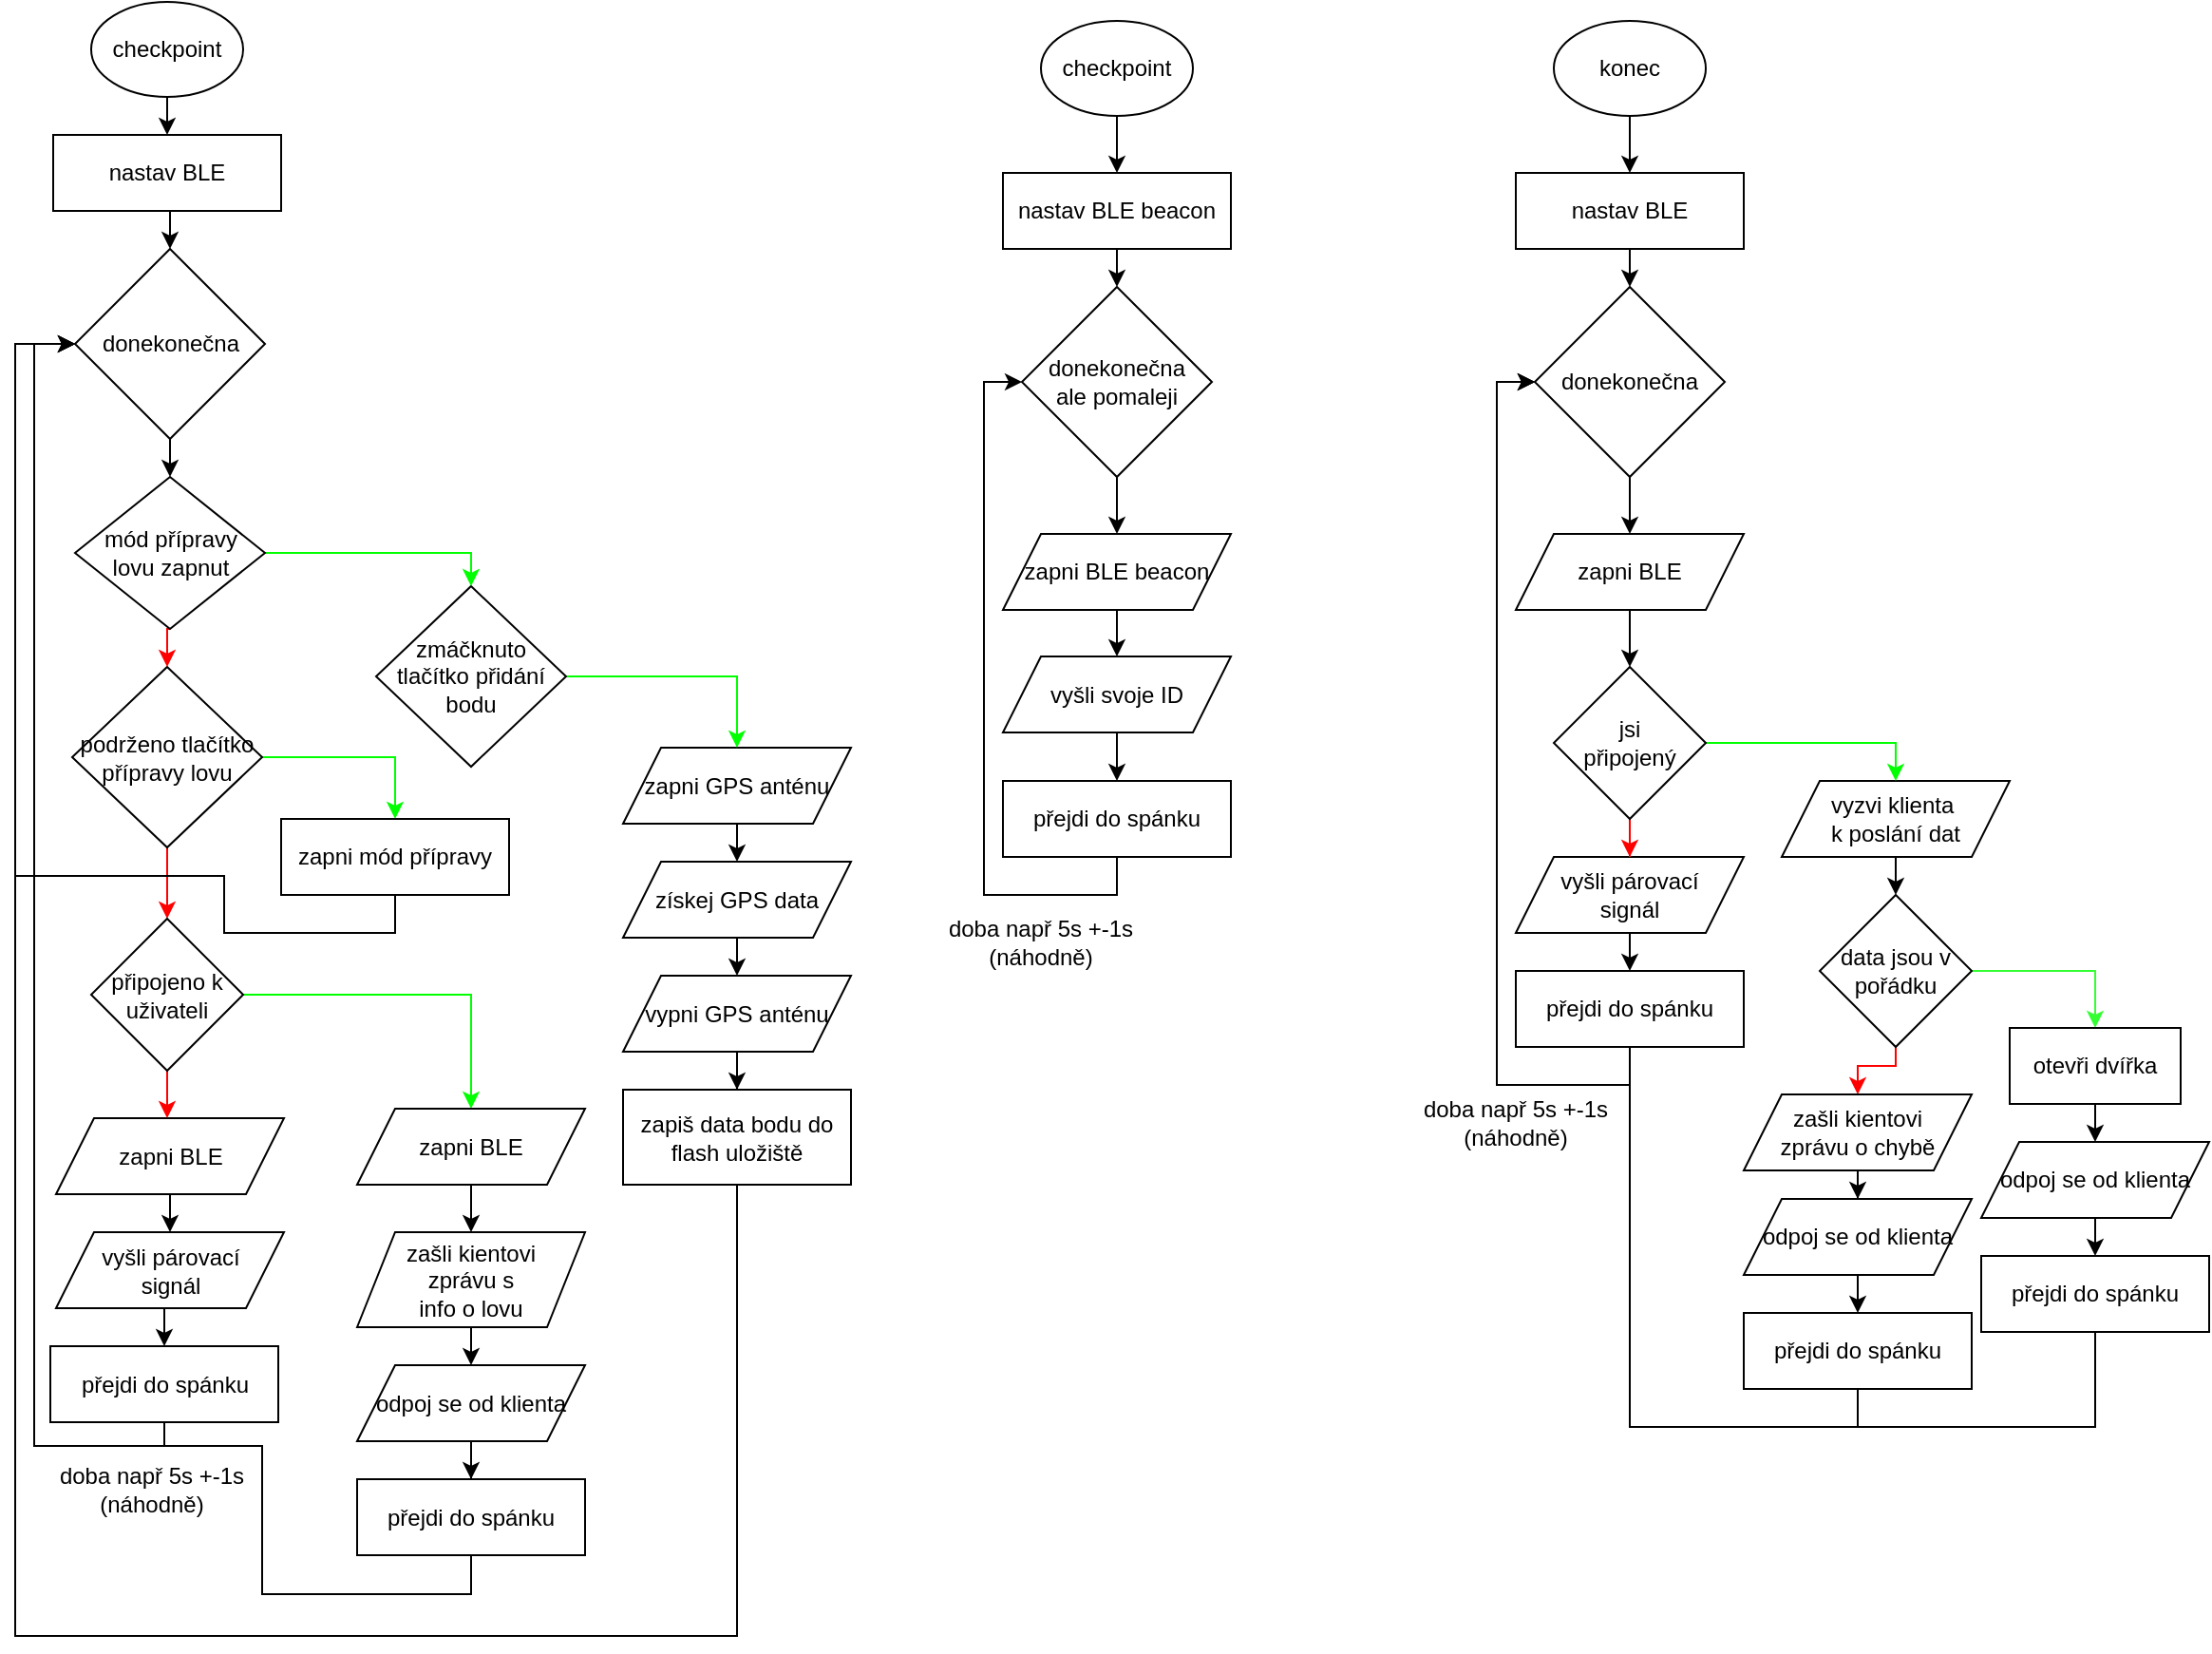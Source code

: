 <mxfile version="24.7.17">
  <diagram name="Page-1" id="eODsZHfyAk8XZdAAYMWP">
    <mxGraphModel dx="1593" dy="827" grid="1" gridSize="10" guides="1" tooltips="1" connect="1" arrows="1" fold="1" page="1" pageScale="1" pageWidth="827" pageHeight="1169" math="0" shadow="0">
      <root>
        <mxCell id="0" />
        <mxCell id="1" parent="0" />
        <mxCell id="meK3nM89204dYSEs8Aw3-12" style="edgeStyle=orthogonalEdgeStyle;rounded=0;orthogonalLoop=1;jettySize=auto;html=1;exitX=0.5;exitY=1;exitDx=0;exitDy=0;entryX=0.5;entryY=0;entryDx=0;entryDy=0;" parent="1" source="meK3nM89204dYSEs8Aw3-1" target="meK3nM89204dYSEs8Aw3-4" edge="1">
          <mxGeometry relative="1" as="geometry" />
        </mxCell>
        <mxCell id="meK3nM89204dYSEs8Aw3-1" value="&lt;div&gt;checkpoin&lt;span style=&quot;background-color: initial;&quot;&gt;t&lt;/span&gt;&lt;/div&gt;" style="ellipse;whiteSpace=wrap;html=1;" parent="1" vertex="1">
          <mxGeometry x="250" y="210" width="80" height="50" as="geometry" />
        </mxCell>
        <mxCell id="meK3nM89204dYSEs8Aw3-14" style="edgeStyle=orthogonalEdgeStyle;rounded=0;orthogonalLoop=1;jettySize=auto;html=1;exitX=0.5;exitY=1;exitDx=0;exitDy=0;entryX=0.5;entryY=0;entryDx=0;entryDy=0;" parent="1" source="meK3nM89204dYSEs8Aw3-2" target="meK3nM89204dYSEs8Aw3-6" edge="1">
          <mxGeometry relative="1" as="geometry" />
        </mxCell>
        <mxCell id="meK3nM89204dYSEs8Aw3-2" value="donekonečna&lt;div&gt;ale pomaleji&lt;/div&gt;" style="rhombus;whiteSpace=wrap;html=1;" parent="1" vertex="1">
          <mxGeometry x="240" y="350" width="100" height="100" as="geometry" />
        </mxCell>
        <mxCell id="meK3nM89204dYSEs8Aw3-13" style="edgeStyle=orthogonalEdgeStyle;rounded=0;orthogonalLoop=1;jettySize=auto;html=1;exitX=0.5;exitY=1;exitDx=0;exitDy=0;entryX=0.5;entryY=0;entryDx=0;entryDy=0;" parent="1" source="meK3nM89204dYSEs8Aw3-4" target="meK3nM89204dYSEs8Aw3-2" edge="1">
          <mxGeometry relative="1" as="geometry" />
        </mxCell>
        <mxCell id="meK3nM89204dYSEs8Aw3-4" value="nastav BLE beacon" style="rounded=0;whiteSpace=wrap;html=1;" parent="1" vertex="1">
          <mxGeometry x="230" y="290" width="120" height="40" as="geometry" />
        </mxCell>
        <mxCell id="meK3nM89204dYSEs8Aw3-15" style="edgeStyle=orthogonalEdgeStyle;rounded=0;orthogonalLoop=1;jettySize=auto;html=1;exitX=0.5;exitY=1;exitDx=0;exitDy=0;entryX=0.5;entryY=0;entryDx=0;entryDy=0;" parent="1" source="meK3nM89204dYSEs8Aw3-6" target="meK3nM89204dYSEs8Aw3-7" edge="1">
          <mxGeometry relative="1" as="geometry" />
        </mxCell>
        <mxCell id="meK3nM89204dYSEs8Aw3-6" value="zapni BLE beacon" style="shape=parallelogram;perimeter=parallelogramPerimeter;whiteSpace=wrap;html=1;fixedSize=1;" parent="1" vertex="1">
          <mxGeometry x="230" y="480" width="120" height="40" as="geometry" />
        </mxCell>
        <mxCell id="b0Otqnt1lSSFzkmwzTOg-22" style="edgeStyle=orthogonalEdgeStyle;rounded=0;orthogonalLoop=1;jettySize=auto;html=1;exitX=0.5;exitY=1;exitDx=0;exitDy=0;entryX=0.5;entryY=0;entryDx=0;entryDy=0;" parent="1" source="meK3nM89204dYSEs8Aw3-7" target="b0Otqnt1lSSFzkmwzTOg-21" edge="1">
          <mxGeometry relative="1" as="geometry" />
        </mxCell>
        <mxCell id="meK3nM89204dYSEs8Aw3-7" value="vyšli svoje ID" style="shape=parallelogram;perimeter=parallelogramPerimeter;whiteSpace=wrap;html=1;fixedSize=1;" parent="1" vertex="1">
          <mxGeometry x="230" y="544.5" width="120" height="40" as="geometry" />
        </mxCell>
        <mxCell id="meK3nM89204dYSEs8Aw3-11" value="doba např 5s +-1s (náhodně)" style="text;html=1;align=center;verticalAlign=middle;whiteSpace=wrap;rounded=0;" parent="1" vertex="1">
          <mxGeometry x="200" y="680" width="100" height="30" as="geometry" />
        </mxCell>
        <mxCell id="b0Otqnt1lSSFzkmwzTOg-1" style="edgeStyle=orthogonalEdgeStyle;rounded=0;orthogonalLoop=1;jettySize=auto;html=1;exitX=0.5;exitY=1;exitDx=0;exitDy=0;entryX=0.5;entryY=0;entryDx=0;entryDy=0;" parent="1" source="b0Otqnt1lSSFzkmwzTOg-2" target="b0Otqnt1lSSFzkmwzTOg-6" edge="1">
          <mxGeometry relative="1" as="geometry" />
        </mxCell>
        <mxCell id="b0Otqnt1lSSFzkmwzTOg-2" value="&lt;div&gt;konec&lt;/div&gt;" style="ellipse;whiteSpace=wrap;html=1;" parent="1" vertex="1">
          <mxGeometry x="520" y="210" width="80" height="50" as="geometry" />
        </mxCell>
        <mxCell id="b0Otqnt1lSSFzkmwzTOg-3" style="edgeStyle=orthogonalEdgeStyle;rounded=0;orthogonalLoop=1;jettySize=auto;html=1;exitX=0.5;exitY=1;exitDx=0;exitDy=0;entryX=0.5;entryY=0;entryDx=0;entryDy=0;" parent="1" source="b0Otqnt1lSSFzkmwzTOg-4" target="b0Otqnt1lSSFzkmwzTOg-8" edge="1">
          <mxGeometry relative="1" as="geometry" />
        </mxCell>
        <mxCell id="b0Otqnt1lSSFzkmwzTOg-4" value="donekonečna" style="rhombus;whiteSpace=wrap;html=1;" parent="1" vertex="1">
          <mxGeometry x="510" y="350" width="100" height="100" as="geometry" />
        </mxCell>
        <mxCell id="b0Otqnt1lSSFzkmwzTOg-5" style="edgeStyle=orthogonalEdgeStyle;rounded=0;orthogonalLoop=1;jettySize=auto;html=1;exitX=0.5;exitY=1;exitDx=0;exitDy=0;entryX=0.5;entryY=0;entryDx=0;entryDy=0;" parent="1" source="b0Otqnt1lSSFzkmwzTOg-6" target="b0Otqnt1lSSFzkmwzTOg-4" edge="1">
          <mxGeometry relative="1" as="geometry" />
        </mxCell>
        <mxCell id="b0Otqnt1lSSFzkmwzTOg-6" value="nastav BLE" style="rounded=0;whiteSpace=wrap;html=1;" parent="1" vertex="1">
          <mxGeometry x="500" y="290" width="120" height="40" as="geometry" />
        </mxCell>
        <mxCell id="b0Otqnt1lSSFzkmwzTOg-17" style="edgeStyle=orthogonalEdgeStyle;rounded=0;orthogonalLoop=1;jettySize=auto;html=1;exitX=0.5;exitY=1;exitDx=0;exitDy=0;entryX=0.5;entryY=0;entryDx=0;entryDy=0;" parent="1" source="b0Otqnt1lSSFzkmwzTOg-8" target="b0Otqnt1lSSFzkmwzTOg-16" edge="1">
          <mxGeometry relative="1" as="geometry" />
        </mxCell>
        <mxCell id="b0Otqnt1lSSFzkmwzTOg-8" value="zapni BLE" style="shape=parallelogram;perimeter=parallelogramPerimeter;whiteSpace=wrap;html=1;fixedSize=1;" parent="1" vertex="1">
          <mxGeometry x="500" y="480" width="120" height="40" as="geometry" />
        </mxCell>
        <mxCell id="b0Otqnt1lSSFzkmwzTOg-25" style="edgeStyle=orthogonalEdgeStyle;rounded=0;orthogonalLoop=1;jettySize=auto;html=1;exitX=0.5;exitY=1;exitDx=0;exitDy=0;entryX=0.5;entryY=0;entryDx=0;entryDy=0;" parent="1" source="b0Otqnt1lSSFzkmwzTOg-10" target="b0Otqnt1lSSFzkmwzTOg-24" edge="1">
          <mxGeometry relative="1" as="geometry" />
        </mxCell>
        <mxCell id="b0Otqnt1lSSFzkmwzTOg-10" value="vyšli párovací&lt;div&gt;signál&lt;/div&gt;" style="shape=parallelogram;perimeter=parallelogramPerimeter;whiteSpace=wrap;html=1;fixedSize=1;" parent="1" vertex="1">
          <mxGeometry x="500" y="650" width="120" height="40" as="geometry" />
        </mxCell>
        <mxCell id="b0Otqnt1lSSFzkmwzTOg-13" value="doba např 5s +-1s (náhodně)" style="text;html=1;align=center;verticalAlign=middle;whiteSpace=wrap;rounded=0;" parent="1" vertex="1">
          <mxGeometry x="450" y="775" width="100" height="30" as="geometry" />
        </mxCell>
        <mxCell id="b0Otqnt1lSSFzkmwzTOg-36" style="edgeStyle=orthogonalEdgeStyle;rounded=0;orthogonalLoop=1;jettySize=auto;html=1;exitX=0.5;exitY=1;exitDx=0;exitDy=0;entryX=0.5;entryY=0;entryDx=0;entryDy=0;" parent="1" source="b0Otqnt1lSSFzkmwzTOg-14" target="b0Otqnt1lSSFzkmwzTOg-27" edge="1">
          <mxGeometry relative="1" as="geometry" />
        </mxCell>
        <mxCell id="b0Otqnt1lSSFzkmwzTOg-14" value="vyzvi klienta&amp;nbsp;&lt;div&gt;k poslání dat&lt;/div&gt;" style="shape=parallelogram;perimeter=parallelogramPerimeter;whiteSpace=wrap;html=1;fixedSize=1;" parent="1" vertex="1">
          <mxGeometry x="640" y="610" width="120" height="40" as="geometry" />
        </mxCell>
        <mxCell id="b0Otqnt1lSSFzkmwzTOg-18" style="edgeStyle=orthogonalEdgeStyle;rounded=0;orthogonalLoop=1;jettySize=auto;html=1;exitX=0.5;exitY=1;exitDx=0;exitDy=0;strokeColor=#FF0000;" parent="1" source="b0Otqnt1lSSFzkmwzTOg-16" target="b0Otqnt1lSSFzkmwzTOg-10" edge="1">
          <mxGeometry relative="1" as="geometry" />
        </mxCell>
        <mxCell id="b0Otqnt1lSSFzkmwzTOg-35" style="edgeStyle=orthogonalEdgeStyle;rounded=0;orthogonalLoop=1;jettySize=auto;html=1;exitX=1;exitY=0.5;exitDx=0;exitDy=0;entryX=0.5;entryY=0;entryDx=0;entryDy=0;fillColor=#00FF00;strokeColor=#00FF00;" parent="1" source="b0Otqnt1lSSFzkmwzTOg-16" target="b0Otqnt1lSSFzkmwzTOg-14" edge="1">
          <mxGeometry relative="1" as="geometry" />
        </mxCell>
        <mxCell id="b0Otqnt1lSSFzkmwzTOg-16" value="&lt;div&gt;jsi&lt;/div&gt;připojený" style="rhombus;whiteSpace=wrap;html=1;" parent="1" vertex="1">
          <mxGeometry x="520" y="550" width="80" height="80" as="geometry" />
        </mxCell>
        <mxCell id="b0Otqnt1lSSFzkmwzTOg-23" style="edgeStyle=orthogonalEdgeStyle;rounded=0;orthogonalLoop=1;jettySize=auto;html=1;exitX=0.5;exitY=1;exitDx=0;exitDy=0;entryX=0;entryY=0.5;entryDx=0;entryDy=0;" parent="1" source="b0Otqnt1lSSFzkmwzTOg-21" target="meK3nM89204dYSEs8Aw3-2" edge="1">
          <mxGeometry relative="1" as="geometry" />
        </mxCell>
        <mxCell id="b0Otqnt1lSSFzkmwzTOg-21" value="přejdi do spánku" style="rounded=0;whiteSpace=wrap;html=1;" parent="1" vertex="1">
          <mxGeometry x="230" y="610" width="120" height="40" as="geometry" />
        </mxCell>
        <mxCell id="b0Otqnt1lSSFzkmwzTOg-26" style="edgeStyle=orthogonalEdgeStyle;rounded=0;orthogonalLoop=1;jettySize=auto;html=1;exitX=0.5;exitY=1;exitDx=0;exitDy=0;entryX=0;entryY=0.5;entryDx=0;entryDy=0;" parent="1" source="b0Otqnt1lSSFzkmwzTOg-24" target="b0Otqnt1lSSFzkmwzTOg-4" edge="1">
          <mxGeometry relative="1" as="geometry" />
        </mxCell>
        <mxCell id="b0Otqnt1lSSFzkmwzTOg-24" value="přejdi do spánku" style="rounded=0;whiteSpace=wrap;html=1;" parent="1" vertex="1">
          <mxGeometry x="500" y="710" width="120" height="40" as="geometry" />
        </mxCell>
        <mxCell id="b0Otqnt1lSSFzkmwzTOg-38" style="edgeStyle=orthogonalEdgeStyle;rounded=0;orthogonalLoop=1;jettySize=auto;html=1;exitX=1;exitY=0.5;exitDx=0;exitDy=0;entryX=0.5;entryY=0;entryDx=0;entryDy=0;strokeColor=#33FF33;" parent="1" source="b0Otqnt1lSSFzkmwzTOg-27" target="b0Otqnt1lSSFzkmwzTOg-28" edge="1">
          <mxGeometry relative="1" as="geometry" />
        </mxCell>
        <mxCell id="b0Otqnt1lSSFzkmwzTOg-42" style="edgeStyle=orthogonalEdgeStyle;rounded=0;orthogonalLoop=1;jettySize=auto;html=1;exitX=0.5;exitY=1;exitDx=0;exitDy=0;entryX=0.5;entryY=0;entryDx=0;entryDy=0;strokeColor=#FF0000;" parent="1" source="b0Otqnt1lSSFzkmwzTOg-27" target="b0Otqnt1lSSFzkmwzTOg-33" edge="1">
          <mxGeometry relative="1" as="geometry">
            <Array as="points">
              <mxPoint x="700" y="760" />
              <mxPoint x="680" y="760" />
            </Array>
          </mxGeometry>
        </mxCell>
        <mxCell id="b0Otqnt1lSSFzkmwzTOg-27" value="data jsou v pořádku" style="rhombus;whiteSpace=wrap;html=1;" parent="1" vertex="1">
          <mxGeometry x="660" y="670" width="80" height="80" as="geometry" />
        </mxCell>
        <mxCell id="b0Otqnt1lSSFzkmwzTOg-39" style="edgeStyle=orthogonalEdgeStyle;rounded=0;orthogonalLoop=1;jettySize=auto;html=1;exitX=0.5;exitY=1;exitDx=0;exitDy=0;entryX=0.5;entryY=0;entryDx=0;entryDy=0;" parent="1" source="b0Otqnt1lSSFzkmwzTOg-28" target="b0Otqnt1lSSFzkmwzTOg-30" edge="1">
          <mxGeometry relative="1" as="geometry" />
        </mxCell>
        <mxCell id="b0Otqnt1lSSFzkmwzTOg-28" value="otevři dvířka" style="rounded=0;whiteSpace=wrap;html=1;" parent="1" vertex="1">
          <mxGeometry x="760" y="740" width="90" height="40" as="geometry" />
        </mxCell>
        <mxCell id="b0Otqnt1lSSFzkmwzTOg-40" style="edgeStyle=orthogonalEdgeStyle;rounded=0;orthogonalLoop=1;jettySize=auto;html=1;exitX=0.5;exitY=1;exitDx=0;exitDy=0;entryX=0.5;entryY=0;entryDx=0;entryDy=0;" parent="1" source="b0Otqnt1lSSFzkmwzTOg-30" target="b0Otqnt1lSSFzkmwzTOg-31" edge="1">
          <mxGeometry relative="1" as="geometry" />
        </mxCell>
        <mxCell id="b0Otqnt1lSSFzkmwzTOg-30" value="odpoj se od klienta" style="shape=parallelogram;perimeter=parallelogramPerimeter;whiteSpace=wrap;html=1;fixedSize=1;" parent="1" vertex="1">
          <mxGeometry x="745" y="800" width="120" height="40" as="geometry" />
        </mxCell>
        <mxCell id="b0Otqnt1lSSFzkmwzTOg-41" style="edgeStyle=orthogonalEdgeStyle;rounded=0;orthogonalLoop=1;jettySize=auto;html=1;exitX=0.5;exitY=1;exitDx=0;exitDy=0;entryX=0;entryY=0.5;entryDx=0;entryDy=0;" parent="1" source="b0Otqnt1lSSFzkmwzTOg-31" target="b0Otqnt1lSSFzkmwzTOg-4" edge="1">
          <mxGeometry relative="1" as="geometry">
            <Array as="points">
              <mxPoint x="805" y="950" />
              <mxPoint x="560" y="950" />
              <mxPoint x="560" y="770" />
              <mxPoint x="490" y="770" />
              <mxPoint x="490" y="400" />
            </Array>
          </mxGeometry>
        </mxCell>
        <mxCell id="b0Otqnt1lSSFzkmwzTOg-31" value="přejdi do spánku" style="rounded=0;whiteSpace=wrap;html=1;" parent="1" vertex="1">
          <mxGeometry x="745" y="860" width="120" height="40" as="geometry" />
        </mxCell>
        <mxCell id="b0Otqnt1lSSFzkmwzTOg-43" style="edgeStyle=orthogonalEdgeStyle;rounded=0;orthogonalLoop=1;jettySize=auto;html=1;exitX=0.5;exitY=1;exitDx=0;exitDy=0;" parent="1" source="b0Otqnt1lSSFzkmwzTOg-33" target="b0Otqnt1lSSFzkmwzTOg-37" edge="1">
          <mxGeometry relative="1" as="geometry" />
        </mxCell>
        <mxCell id="b0Otqnt1lSSFzkmwzTOg-33" value="zašli kientovi&lt;div&gt;zprávu o chybě&lt;/div&gt;" style="shape=parallelogram;perimeter=parallelogramPerimeter;whiteSpace=wrap;html=1;fixedSize=1;" parent="1" vertex="1">
          <mxGeometry x="620" y="775" width="120" height="40" as="geometry" />
        </mxCell>
        <mxCell id="b0Otqnt1lSSFzkmwzTOg-45" style="edgeStyle=orthogonalEdgeStyle;rounded=0;orthogonalLoop=1;jettySize=auto;html=1;exitX=0.5;exitY=1;exitDx=0;exitDy=0;entryX=0;entryY=0.5;entryDx=0;entryDy=0;" parent="1" source="b0Otqnt1lSSFzkmwzTOg-34" target="b0Otqnt1lSSFzkmwzTOg-4" edge="1">
          <mxGeometry relative="1" as="geometry">
            <Array as="points">
              <mxPoint x="680" y="950" />
              <mxPoint x="560" y="950" />
              <mxPoint x="560" y="770" />
              <mxPoint x="490" y="770" />
              <mxPoint x="490" y="400" />
            </Array>
          </mxGeometry>
        </mxCell>
        <mxCell id="b0Otqnt1lSSFzkmwzTOg-34" value="přejdi do spánku" style="rounded=0;whiteSpace=wrap;html=1;" parent="1" vertex="1">
          <mxGeometry x="620" y="890" width="120" height="40" as="geometry" />
        </mxCell>
        <mxCell id="b0Otqnt1lSSFzkmwzTOg-44" style="edgeStyle=orthogonalEdgeStyle;rounded=0;orthogonalLoop=1;jettySize=auto;html=1;exitX=0.5;exitY=1;exitDx=0;exitDy=0;entryX=0.5;entryY=0;entryDx=0;entryDy=0;" parent="1" source="b0Otqnt1lSSFzkmwzTOg-37" target="b0Otqnt1lSSFzkmwzTOg-34" edge="1">
          <mxGeometry relative="1" as="geometry" />
        </mxCell>
        <mxCell id="b0Otqnt1lSSFzkmwzTOg-37" value="odpoj se od klienta" style="shape=parallelogram;perimeter=parallelogramPerimeter;whiteSpace=wrap;html=1;fixedSize=1;" parent="1" vertex="1">
          <mxGeometry x="620" y="830" width="120" height="40" as="geometry" />
        </mxCell>
        <mxCell id="b0Otqnt1lSSFzkmwzTOg-46" style="edgeStyle=orthogonalEdgeStyle;rounded=0;orthogonalLoop=1;jettySize=auto;html=1;exitX=0.5;exitY=1;exitDx=0;exitDy=0;entryX=0.5;entryY=0;entryDx=0;entryDy=0;" parent="1" source="b0Otqnt1lSSFzkmwzTOg-47" target="b0Otqnt1lSSFzkmwzTOg-51" edge="1">
          <mxGeometry relative="1" as="geometry" />
        </mxCell>
        <mxCell id="b0Otqnt1lSSFzkmwzTOg-47" value="&lt;div&gt;checkpoin&lt;span style=&quot;background-color: initial;&quot;&gt;t&lt;/span&gt;&lt;/div&gt;" style="ellipse;whiteSpace=wrap;html=1;" parent="1" vertex="1">
          <mxGeometry x="-250" y="200" width="80" height="50" as="geometry" />
        </mxCell>
        <mxCell id="b0Otqnt1lSSFzkmwzTOg-75" style="edgeStyle=orthogonalEdgeStyle;rounded=0;orthogonalLoop=1;jettySize=auto;html=1;exitX=0.5;exitY=1;exitDx=0;exitDy=0;entryX=0.5;entryY=0;entryDx=0;entryDy=0;" parent="1" source="b0Otqnt1lSSFzkmwzTOg-49" target="b0Otqnt1lSSFzkmwzTOg-71" edge="1">
          <mxGeometry relative="1" as="geometry" />
        </mxCell>
        <mxCell id="b0Otqnt1lSSFzkmwzTOg-49" value="donekonečna" style="rhombus;whiteSpace=wrap;html=1;" parent="1" vertex="1">
          <mxGeometry x="-258.5" y="330" width="100" height="100" as="geometry" />
        </mxCell>
        <mxCell id="b0Otqnt1lSSFzkmwzTOg-50" style="edgeStyle=orthogonalEdgeStyle;rounded=0;orthogonalLoop=1;jettySize=auto;html=1;exitX=0.5;exitY=1;exitDx=0;exitDy=0;entryX=0.5;entryY=0;entryDx=0;entryDy=0;" parent="1" source="b0Otqnt1lSSFzkmwzTOg-51" target="b0Otqnt1lSSFzkmwzTOg-49" edge="1">
          <mxGeometry relative="1" as="geometry" />
        </mxCell>
        <mxCell id="b0Otqnt1lSSFzkmwzTOg-51" value="nastav BLE" style="rounded=0;whiteSpace=wrap;html=1;" parent="1" vertex="1">
          <mxGeometry x="-270" y="270" width="120" height="40" as="geometry" />
        </mxCell>
        <mxCell id="b0Otqnt1lSSFzkmwzTOg-56" value="doba např 5s +-1s (náhodně)" style="text;html=1;align=center;verticalAlign=middle;whiteSpace=wrap;rounded=0;" parent="1" vertex="1">
          <mxGeometry x="-268.5" y="967.5" width="100" height="30" as="geometry" />
        </mxCell>
        <mxCell id="b0Otqnt1lSSFzkmwzTOg-99" style="edgeStyle=orthogonalEdgeStyle;rounded=0;orthogonalLoop=1;jettySize=auto;html=1;exitX=0.5;exitY=1;exitDx=0;exitDy=0;entryX=0.5;entryY=0;entryDx=0;entryDy=0;" parent="1" source="b0Otqnt1lSSFzkmwzTOg-59" target="b0Otqnt1lSSFzkmwzTOg-60" edge="1">
          <mxGeometry relative="1" as="geometry" />
        </mxCell>
        <mxCell id="b0Otqnt1lSSFzkmwzTOg-59" value="zapni GPS anténu" style="shape=parallelogram;perimeter=parallelogramPerimeter;whiteSpace=wrap;html=1;fixedSize=1;" parent="1" vertex="1">
          <mxGeometry x="30" y="592.5" width="120" height="40" as="geometry" />
        </mxCell>
        <mxCell id="b0Otqnt1lSSFzkmwzTOg-100" style="edgeStyle=orthogonalEdgeStyle;rounded=0;orthogonalLoop=1;jettySize=auto;html=1;exitX=0.5;exitY=1;exitDx=0;exitDy=0;entryX=0.5;entryY=0;entryDx=0;entryDy=0;" parent="1" source="b0Otqnt1lSSFzkmwzTOg-60" target="b0Otqnt1lSSFzkmwzTOg-61" edge="1">
          <mxGeometry relative="1" as="geometry" />
        </mxCell>
        <mxCell id="b0Otqnt1lSSFzkmwzTOg-60" value="získej GPS data" style="shape=parallelogram;perimeter=parallelogramPerimeter;whiteSpace=wrap;html=1;fixedSize=1;" parent="1" vertex="1">
          <mxGeometry x="30" y="652.5" width="120" height="40" as="geometry" />
        </mxCell>
        <mxCell id="b0Otqnt1lSSFzkmwzTOg-101" style="edgeStyle=orthogonalEdgeStyle;rounded=0;orthogonalLoop=1;jettySize=auto;html=1;exitX=0.5;exitY=1;exitDx=0;exitDy=0;" parent="1" source="b0Otqnt1lSSFzkmwzTOg-61" target="b0Otqnt1lSSFzkmwzTOg-64" edge="1">
          <mxGeometry relative="1" as="geometry" />
        </mxCell>
        <mxCell id="b0Otqnt1lSSFzkmwzTOg-61" value="vypni GPS anténu" style="shape=parallelogram;perimeter=parallelogramPerimeter;whiteSpace=wrap;html=1;fixedSize=1;" parent="1" vertex="1">
          <mxGeometry x="30" y="712.5" width="120" height="40" as="geometry" />
        </mxCell>
        <mxCell id="b0Otqnt1lSSFzkmwzTOg-78" style="edgeStyle=orthogonalEdgeStyle;rounded=0;orthogonalLoop=1;jettySize=auto;html=1;exitX=0.5;exitY=1;exitDx=0;exitDy=0;entryX=0.5;entryY=0;entryDx=0;entryDy=0;" parent="1" source="b0Otqnt1lSSFzkmwzTOg-62" target="b0Otqnt1lSSFzkmwzTOg-72" edge="1">
          <mxGeometry relative="1" as="geometry" />
        </mxCell>
        <mxCell id="b0Otqnt1lSSFzkmwzTOg-62" value="zapni BLE" style="shape=parallelogram;perimeter=parallelogramPerimeter;whiteSpace=wrap;html=1;fixedSize=1;" parent="1" vertex="1">
          <mxGeometry x="-268.5" y="787.5" width="120" height="40" as="geometry" />
        </mxCell>
        <mxCell id="b0Otqnt1lSSFzkmwzTOg-102" style="edgeStyle=orthogonalEdgeStyle;rounded=0;orthogonalLoop=1;jettySize=auto;html=1;exitX=0.5;exitY=1;exitDx=0;exitDy=0;entryX=0;entryY=0.5;entryDx=0;entryDy=0;" parent="1" source="b0Otqnt1lSSFzkmwzTOg-64" target="b0Otqnt1lSSFzkmwzTOg-49" edge="1">
          <mxGeometry relative="1" as="geometry">
            <Array as="points">
              <mxPoint x="90" y="1060" />
              <mxPoint x="-290" y="1060" />
              <mxPoint x="-290" y="380" />
            </Array>
          </mxGeometry>
        </mxCell>
        <mxCell id="b0Otqnt1lSSFzkmwzTOg-64" value="zapiš data bodu do flash uložiště" style="rounded=0;whiteSpace=wrap;html=1;" parent="1" vertex="1">
          <mxGeometry x="30" y="772.5" width="120" height="50" as="geometry" />
        </mxCell>
        <mxCell id="b0Otqnt1lSSFzkmwzTOg-98" style="edgeStyle=orthogonalEdgeStyle;rounded=0;orthogonalLoop=1;jettySize=auto;html=1;exitX=1;exitY=0.5;exitDx=0;exitDy=0;entryX=0.5;entryY=0;entryDx=0;entryDy=0;strokeColor=#00FF00;" parent="1" source="b0Otqnt1lSSFzkmwzTOg-65" target="b0Otqnt1lSSFzkmwzTOg-59" edge="1">
          <mxGeometry relative="1" as="geometry" />
        </mxCell>
        <mxCell id="b0Otqnt1lSSFzkmwzTOg-65" value="zmáčknuto tlačítko přidání bodu" style="rhombus;whiteSpace=wrap;html=1;" parent="1" vertex="1">
          <mxGeometry x="-100" y="507.5" width="100" height="95" as="geometry" />
        </mxCell>
        <mxCell id="b0Otqnt1lSSFzkmwzTOg-91" style="edgeStyle=orthogonalEdgeStyle;rounded=0;orthogonalLoop=1;jettySize=auto;html=1;exitX=0.5;exitY=1;exitDx=0;exitDy=0;entryX=0.5;entryY=0;entryDx=0;entryDy=0;strokeColor=#FF0000;" parent="1" source="b0Otqnt1lSSFzkmwzTOg-66" target="b0Otqnt1lSSFzkmwzTOg-74" edge="1">
          <mxGeometry relative="1" as="geometry" />
        </mxCell>
        <mxCell id="b0Otqnt1lSSFzkmwzTOg-92" style="edgeStyle=orthogonalEdgeStyle;rounded=0;orthogonalLoop=1;jettySize=auto;html=1;exitX=1;exitY=0.5;exitDx=0;exitDy=0;entryX=0.5;entryY=0;entryDx=0;entryDy=0;strokeColor=#00FF00;" parent="1" source="b0Otqnt1lSSFzkmwzTOg-66" target="b0Otqnt1lSSFzkmwzTOg-67" edge="1">
          <mxGeometry relative="1" as="geometry" />
        </mxCell>
        <mxCell id="b0Otqnt1lSSFzkmwzTOg-66" value="podrženo tlačítko přípravy lovu" style="rhombus;whiteSpace=wrap;html=1;" parent="1" vertex="1">
          <mxGeometry x="-260" y="550" width="100" height="95" as="geometry" />
        </mxCell>
        <mxCell id="b0Otqnt1lSSFzkmwzTOg-95" style="edgeStyle=orthogonalEdgeStyle;rounded=0;orthogonalLoop=1;jettySize=auto;html=1;exitX=0.5;exitY=1;exitDx=0;exitDy=0;entryX=0;entryY=0.5;entryDx=0;entryDy=0;" parent="1" source="b0Otqnt1lSSFzkmwzTOg-67" target="b0Otqnt1lSSFzkmwzTOg-49" edge="1">
          <mxGeometry relative="1" as="geometry">
            <Array as="points">
              <mxPoint x="-90" y="690" />
              <mxPoint x="-180" y="690" />
              <mxPoint x="-180" y="660" />
              <mxPoint x="-290" y="660" />
              <mxPoint x="-290" y="380" />
            </Array>
          </mxGeometry>
        </mxCell>
        <mxCell id="b0Otqnt1lSSFzkmwzTOg-67" value="zapni mód přípravy" style="rounded=0;whiteSpace=wrap;html=1;" parent="1" vertex="1">
          <mxGeometry x="-150" y="630" width="120" height="40" as="geometry" />
        </mxCell>
        <mxCell id="b0Otqnt1lSSFzkmwzTOg-96" style="edgeStyle=orthogonalEdgeStyle;rounded=0;orthogonalLoop=1;jettySize=auto;html=1;exitX=0.5;exitY=1;exitDx=0;exitDy=0;entryX=0.5;entryY=0;entryDx=0;entryDy=0;strokeColor=#FF0000;" parent="1" source="b0Otqnt1lSSFzkmwzTOg-71" target="b0Otqnt1lSSFzkmwzTOg-66" edge="1">
          <mxGeometry relative="1" as="geometry" />
        </mxCell>
        <mxCell id="b0Otqnt1lSSFzkmwzTOg-97" style="edgeStyle=orthogonalEdgeStyle;rounded=0;orthogonalLoop=1;jettySize=auto;html=1;exitX=1;exitY=0.5;exitDx=0;exitDy=0;entryX=0.5;entryY=0;entryDx=0;entryDy=0;strokeColor=#00FF00;" parent="1" source="b0Otqnt1lSSFzkmwzTOg-71" target="b0Otqnt1lSSFzkmwzTOg-65" edge="1">
          <mxGeometry relative="1" as="geometry">
            <Array as="points">
              <mxPoint x="-50" y="490" />
            </Array>
          </mxGeometry>
        </mxCell>
        <mxCell id="b0Otqnt1lSSFzkmwzTOg-71" value="mód přípravy&lt;div&gt;lovu zapnut&lt;/div&gt;" style="rhombus;whiteSpace=wrap;html=1;" parent="1" vertex="1">
          <mxGeometry x="-258.5" y="450" width="100" height="80" as="geometry" />
        </mxCell>
        <mxCell id="b0Otqnt1lSSFzkmwzTOg-79" style="edgeStyle=orthogonalEdgeStyle;rounded=0;orthogonalLoop=1;jettySize=auto;html=1;exitX=0.5;exitY=1;exitDx=0;exitDy=0;entryX=0.5;entryY=0;entryDx=0;entryDy=0;" parent="1" source="b0Otqnt1lSSFzkmwzTOg-72" target="b0Otqnt1lSSFzkmwzTOg-73" edge="1">
          <mxGeometry relative="1" as="geometry" />
        </mxCell>
        <mxCell id="b0Otqnt1lSSFzkmwzTOg-72" value="vyšli párovací&lt;div&gt;signál&lt;/div&gt;" style="shape=parallelogram;perimeter=parallelogramPerimeter;whiteSpace=wrap;html=1;fixedSize=1;" parent="1" vertex="1">
          <mxGeometry x="-268.5" y="847.5" width="120" height="40" as="geometry" />
        </mxCell>
        <mxCell id="b0Otqnt1lSSFzkmwzTOg-94" style="edgeStyle=orthogonalEdgeStyle;rounded=0;orthogonalLoop=1;jettySize=auto;html=1;exitX=0.5;exitY=1;exitDx=0;exitDy=0;entryX=0;entryY=0.5;entryDx=0;entryDy=0;" parent="1" source="b0Otqnt1lSSFzkmwzTOg-73" target="b0Otqnt1lSSFzkmwzTOg-49" edge="1">
          <mxGeometry relative="1" as="geometry">
            <Array as="points">
              <mxPoint x="-211" y="960" />
              <mxPoint x="-280" y="960" />
              <mxPoint x="-280" y="380" />
            </Array>
          </mxGeometry>
        </mxCell>
        <mxCell id="b0Otqnt1lSSFzkmwzTOg-73" value="přejdi do spánku" style="rounded=0;whiteSpace=wrap;html=1;" parent="1" vertex="1">
          <mxGeometry x="-271.5" y="907.5" width="120" height="40" as="geometry" />
        </mxCell>
        <mxCell id="b0Otqnt1lSSFzkmwzTOg-77" style="edgeStyle=orthogonalEdgeStyle;rounded=0;orthogonalLoop=1;jettySize=auto;html=1;exitX=0.5;exitY=1;exitDx=0;exitDy=0;strokeColor=#FF0000;" parent="1" source="b0Otqnt1lSSFzkmwzTOg-74" target="b0Otqnt1lSSFzkmwzTOg-62" edge="1">
          <mxGeometry relative="1" as="geometry">
            <Array as="points">
              <mxPoint x="-210" y="790" />
              <mxPoint x="-210" y="790" />
            </Array>
          </mxGeometry>
        </mxCell>
        <mxCell id="b0Otqnt1lSSFzkmwzTOg-84" style="edgeStyle=orthogonalEdgeStyle;rounded=0;orthogonalLoop=1;jettySize=auto;html=1;exitX=1;exitY=0.5;exitDx=0;exitDy=0;entryX=0.5;entryY=0;entryDx=0;entryDy=0;fillColor=#00FF00;strokeColor=#00FF00;" parent="1" source="b0Otqnt1lSSFzkmwzTOg-74" target="b0Otqnt1lSSFzkmwzTOg-82" edge="1">
          <mxGeometry relative="1" as="geometry" />
        </mxCell>
        <mxCell id="b0Otqnt1lSSFzkmwzTOg-74" value="připojeno k uživateli" style="rhombus;whiteSpace=wrap;html=1;" parent="1" vertex="1">
          <mxGeometry x="-250" y="682.5" width="80" height="80" as="geometry" />
        </mxCell>
        <mxCell id="b0Otqnt1lSSFzkmwzTOg-87" style="edgeStyle=orthogonalEdgeStyle;rounded=0;orthogonalLoop=1;jettySize=auto;html=1;exitX=0.5;exitY=1;exitDx=0;exitDy=0;entryX=0.5;entryY=0;entryDx=0;entryDy=0;" parent="1" source="b0Otqnt1lSSFzkmwzTOg-81" target="b0Otqnt1lSSFzkmwzTOg-86" edge="1">
          <mxGeometry relative="1" as="geometry" />
        </mxCell>
        <mxCell id="b0Otqnt1lSSFzkmwzTOg-81" value="zašli kientovi&lt;div&gt;zprávu s&lt;/div&gt;&lt;div&gt;info o lovu&lt;/div&gt;" style="shape=parallelogram;perimeter=parallelogramPerimeter;whiteSpace=wrap;html=1;fixedSize=1;" parent="1" vertex="1">
          <mxGeometry x="-110" y="847.5" width="120" height="50" as="geometry" />
        </mxCell>
        <mxCell id="b0Otqnt1lSSFzkmwzTOg-83" style="edgeStyle=orthogonalEdgeStyle;rounded=0;orthogonalLoop=1;jettySize=auto;html=1;exitX=0.5;exitY=1;exitDx=0;exitDy=0;entryX=0.5;entryY=0;entryDx=0;entryDy=0;" parent="1" source="b0Otqnt1lSSFzkmwzTOg-82" target="b0Otqnt1lSSFzkmwzTOg-81" edge="1">
          <mxGeometry relative="1" as="geometry" />
        </mxCell>
        <mxCell id="b0Otqnt1lSSFzkmwzTOg-82" value="zapni BLE" style="shape=parallelogram;perimeter=parallelogramPerimeter;whiteSpace=wrap;html=1;fixedSize=1;" parent="1" vertex="1">
          <mxGeometry x="-110" y="782.5" width="120" height="40" as="geometry" />
        </mxCell>
        <mxCell id="b0Otqnt1lSSFzkmwzTOg-93" style="edgeStyle=orthogonalEdgeStyle;rounded=0;orthogonalLoop=1;jettySize=auto;html=1;exitX=0.5;exitY=1;exitDx=0;exitDy=0;entryX=0;entryY=0.5;entryDx=0;entryDy=0;" parent="1" source="b0Otqnt1lSSFzkmwzTOg-85" target="b0Otqnt1lSSFzkmwzTOg-49" edge="1">
          <mxGeometry relative="1" as="geometry">
            <Array as="points">
              <mxPoint x="-50" y="1038" />
              <mxPoint x="-160" y="1038" />
              <mxPoint x="-160" y="960" />
              <mxPoint x="-280" y="960" />
              <mxPoint x="-280" y="380" />
            </Array>
          </mxGeometry>
        </mxCell>
        <mxCell id="b0Otqnt1lSSFzkmwzTOg-85" value="přejdi do spánku" style="rounded=0;whiteSpace=wrap;html=1;" parent="1" vertex="1">
          <mxGeometry x="-110" y="977.5" width="120" height="40" as="geometry" />
        </mxCell>
        <mxCell id="b0Otqnt1lSSFzkmwzTOg-88" style="edgeStyle=orthogonalEdgeStyle;rounded=0;orthogonalLoop=1;jettySize=auto;html=1;exitX=0.5;exitY=1;exitDx=0;exitDy=0;" parent="1" source="b0Otqnt1lSSFzkmwzTOg-86" target="b0Otqnt1lSSFzkmwzTOg-85" edge="1">
          <mxGeometry relative="1" as="geometry" />
        </mxCell>
        <mxCell id="b0Otqnt1lSSFzkmwzTOg-86" value="odpoj se od klienta" style="shape=parallelogram;perimeter=parallelogramPerimeter;whiteSpace=wrap;html=1;fixedSize=1;" parent="1" vertex="1">
          <mxGeometry x="-110" y="917.5" width="120" height="40" as="geometry" />
        </mxCell>
      </root>
    </mxGraphModel>
  </diagram>
</mxfile>
